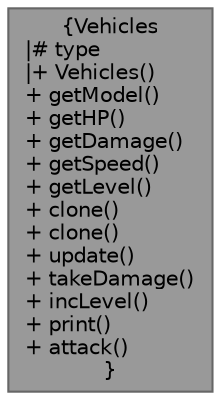 digraph "Vehicles"
{
 // LATEX_PDF_SIZE
  bgcolor="transparent";
  edge [fontname=Helvetica,fontsize=10,labelfontname=Helvetica,labelfontsize=10];
  node [fontname=Helvetica,fontsize=10,shape=box,height=0.2,width=0.4];
  Node1 [label="{Vehicles\n|# type\l|+ Vehicles()\l+ getModel()\l+ getHP()\l+ getDamage()\l+ getSpeed()\l+ getLevel()\l+ clone()\l+ clone()\l+ update()\l+ takeDamage()\l+ incLevel()\l+ print()\l+ attack()\l}",height=0.2,width=0.4,color="gray40", fillcolor="grey60", style="filled", fontcolor="black",tooltip=" "];
}

